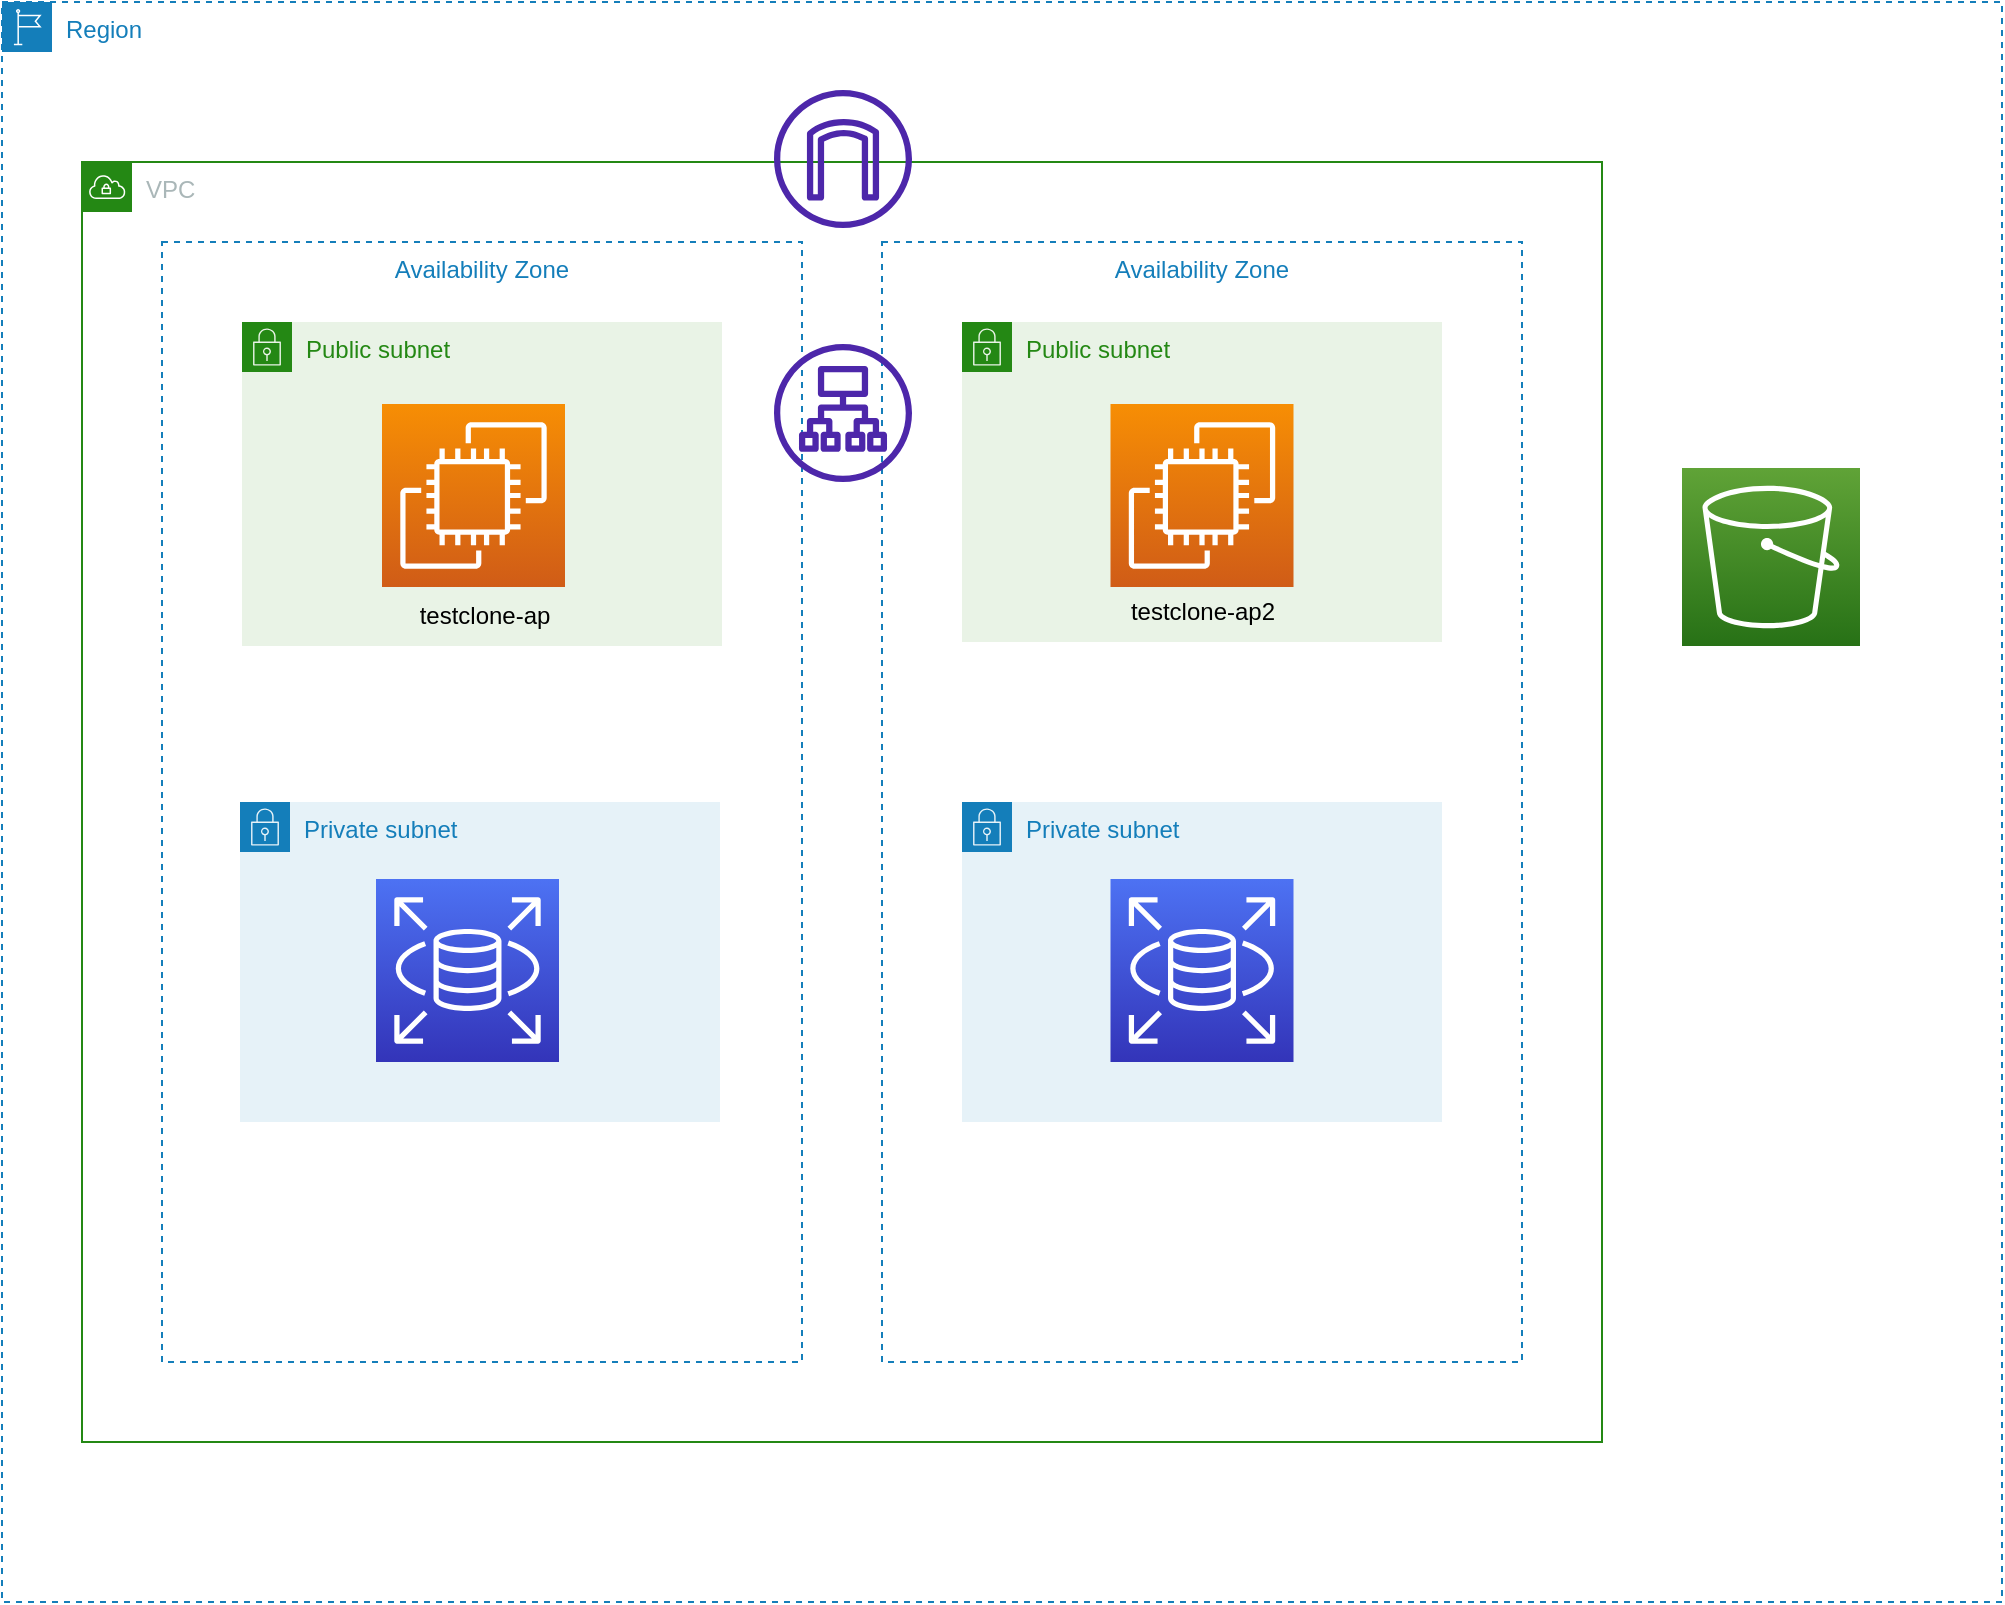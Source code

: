<mxfile version="20.8.23" type="github">
  <diagram name="ページ1" id="sHSYvjiJ6knxhTLz4v8N">
    <mxGraphModel dx="1134" dy="2065" grid="1" gridSize="10" guides="1" tooltips="1" connect="1" arrows="1" fold="1" page="1" pageScale="1" pageWidth="827" pageHeight="1169" math="0" shadow="0">
      <root>
        <mxCell id="0" />
        <mxCell id="1" parent="0" />
        <mxCell id="rfw2qn4iE51yjMJdKmak-20" value="Availability Zone" style="fillColor=none;strokeColor=#147EBA;dashed=1;verticalAlign=top;fontStyle=0;fontColor=#147EBA;" vertex="1" parent="1">
          <mxGeometry x="80" y="-1040" width="320" height="560" as="geometry" />
        </mxCell>
        <mxCell id="rfw2qn4iE51yjMJdKmak-21" value="Availability Zone" style="fillColor=none;strokeColor=#147EBA;dashed=1;verticalAlign=top;fontStyle=0;fontColor=#147EBA;" vertex="1" parent="1">
          <mxGeometry x="440" y="-1040" width="320" height="560" as="geometry" />
        </mxCell>
        <mxCell id="rfw2qn4iE51yjMJdKmak-23" value="Public subnet" style="points=[[0,0],[0.25,0],[0.5,0],[0.75,0],[1,0],[1,0.25],[1,0.5],[1,0.75],[1,1],[0.75,1],[0.5,1],[0.25,1],[0,1],[0,0.75],[0,0.5],[0,0.25]];outlineConnect=0;gradientColor=none;html=1;whiteSpace=wrap;fontSize=12;fontStyle=0;container=1;pointerEvents=0;collapsible=0;recursiveResize=0;shape=mxgraph.aws4.group;grIcon=mxgraph.aws4.group_security_group;grStroke=0;strokeColor=#248814;fillColor=#E9F3E6;verticalAlign=top;align=left;spacingLeft=30;fontColor=#248814;dashed=0;" vertex="1" parent="1">
          <mxGeometry x="480" y="-1000" width="240" height="160" as="geometry" />
        </mxCell>
        <mxCell id="rfw2qn4iE51yjMJdKmak-24" value="VPC" style="points=[[0,0],[0.25,0],[0.5,0],[0.75,0],[1,0],[1,0.25],[1,0.5],[1,0.75],[1,1],[0.75,1],[0.5,1],[0.25,1],[0,1],[0,0.75],[0,0.5],[0,0.25]];outlineConnect=0;gradientColor=none;html=1;whiteSpace=wrap;fontSize=12;fontStyle=0;container=1;pointerEvents=0;collapsible=0;recursiveResize=0;shape=mxgraph.aws4.group;grIcon=mxgraph.aws4.group_vpc;strokeColor=#248814;fillColor=none;verticalAlign=top;align=left;spacingLeft=30;fontColor=#AAB7B8;dashed=0;" vertex="1" parent="1">
          <mxGeometry x="40" y="-1080" width="760" height="640" as="geometry" />
        </mxCell>
        <mxCell id="rfw2qn4iE51yjMJdKmak-22" value="Public subnet" style="points=[[0,0],[0.25,0],[0.5,0],[0.75,0],[1,0],[1,0.25],[1,0.5],[1,0.75],[1,1],[0.75,1],[0.5,1],[0.25,1],[0,1],[0,0.75],[0,0.5],[0,0.25]];outlineConnect=0;gradientColor=none;html=1;whiteSpace=wrap;fontSize=12;fontStyle=0;container=1;pointerEvents=0;collapsible=0;recursiveResize=0;shape=mxgraph.aws4.group;grIcon=mxgraph.aws4.group_security_group;grStroke=0;strokeColor=#248814;fillColor=#E9F3E6;verticalAlign=top;align=left;spacingLeft=30;fontColor=#248814;dashed=0;" vertex="1" parent="rfw2qn4iE51yjMJdKmak-24">
          <mxGeometry x="80" y="80" width="240" height="162" as="geometry" />
        </mxCell>
        <mxCell id="rfw2qn4iE51yjMJdKmak-35" value="" style="sketch=0;points=[[0,0,0],[0.25,0,0],[0.5,0,0],[0.75,0,0],[1,0,0],[0,1,0],[0.25,1,0],[0.5,1,0],[0.75,1,0],[1,1,0],[0,0.25,0],[0,0.5,0],[0,0.75,0],[1,0.25,0],[1,0.5,0],[1,0.75,0]];outlineConnect=0;fontColor=#232F3E;gradientColor=#F78E04;gradientDirection=north;fillColor=#D05C17;strokeColor=#ffffff;dashed=0;verticalLabelPosition=bottom;verticalAlign=top;align=center;html=1;fontSize=12;fontStyle=0;aspect=fixed;shape=mxgraph.aws4.resourceIcon;resIcon=mxgraph.aws4.ec2;" vertex="1" parent="rfw2qn4iE51yjMJdKmak-22">
          <mxGeometry x="70" y="41" width="91.5" height="91.5" as="geometry" />
        </mxCell>
        <mxCell id="rfw2qn4iE51yjMJdKmak-39" value="testclone-ap" style="text;html=1;strokeColor=none;fillColor=none;align=center;verticalAlign=middle;whiteSpace=wrap;rounded=0;fontColor=#000000;labelBorderColor=none;labelBackgroundColor=none;" vertex="1" parent="rfw2qn4iE51yjMJdKmak-22">
          <mxGeometry x="82.75" y="132" width="77.25" height="30" as="geometry" />
        </mxCell>
        <mxCell id="rfw2qn4iE51yjMJdKmak-36" value="" style="sketch=0;points=[[0,0,0],[0.25,0,0],[0.5,0,0],[0.75,0,0],[1,0,0],[0,1,0],[0.25,1,0],[0.5,1,0],[0.75,1,0],[1,1,0],[0,0.25,0],[0,0.5,0],[0,0.75,0],[1,0.25,0],[1,0.5,0],[1,0.75,0]];outlineConnect=0;fontColor=#232F3E;gradientColor=#F78E04;gradientDirection=north;fillColor=#D05C17;strokeColor=#ffffff;dashed=0;verticalLabelPosition=bottom;verticalAlign=top;align=center;html=1;fontSize=12;fontStyle=0;aspect=fixed;shape=mxgraph.aws4.resourceIcon;resIcon=mxgraph.aws4.ec2;" vertex="1" parent="rfw2qn4iE51yjMJdKmak-24">
          <mxGeometry x="514.25" y="121" width="91.5" height="91.5" as="geometry" />
        </mxCell>
        <mxCell id="rfw2qn4iE51yjMJdKmak-32" value="Private subnet" style="points=[[0,0],[0.25,0],[0.5,0],[0.75,0],[1,0],[1,0.25],[1,0.5],[1,0.75],[1,1],[0.75,1],[0.5,1],[0.25,1],[0,1],[0,0.75],[0,0.5],[0,0.25]];outlineConnect=0;gradientColor=none;html=1;whiteSpace=wrap;fontSize=12;fontStyle=0;container=1;pointerEvents=0;collapsible=0;recursiveResize=0;shape=mxgraph.aws4.group;grIcon=mxgraph.aws4.group_security_group;grStroke=0;strokeColor=#147EBA;fillColor=#E6F2F8;verticalAlign=top;align=left;spacingLeft=30;fontColor=#147EBA;dashed=0;" vertex="1" parent="1">
          <mxGeometry x="480" y="-760" width="240" height="160" as="geometry" />
        </mxCell>
        <mxCell id="rfw2qn4iE51yjMJdKmak-34" value="" style="sketch=0;points=[[0,0,0],[0.25,0,0],[0.5,0,0],[0.75,0,0],[1,0,0],[0,1,0],[0.25,1,0],[0.5,1,0],[0.75,1,0],[1,1,0],[0,0.25,0],[0,0.5,0],[0,0.75,0],[1,0.25,0],[1,0.5,0],[1,0.75,0]];outlineConnect=0;fontColor=#232F3E;gradientColor=#4D72F3;gradientDirection=north;fillColor=#3334B9;strokeColor=#ffffff;dashed=0;verticalLabelPosition=bottom;verticalAlign=top;align=center;html=1;fontSize=12;fontStyle=0;aspect=fixed;shape=mxgraph.aws4.resourceIcon;resIcon=mxgraph.aws4.rds;" vertex="1" parent="rfw2qn4iE51yjMJdKmak-32">
          <mxGeometry x="74.25" y="38.5" width="91.5" height="91.5" as="geometry" />
        </mxCell>
        <mxCell id="rfw2qn4iE51yjMJdKmak-33" value="Private subnet" style="points=[[0,0],[0.25,0],[0.5,0],[0.75,0],[1,0],[1,0.25],[1,0.5],[1,0.75],[1,1],[0.75,1],[0.5,1],[0.25,1],[0,1],[0,0.75],[0,0.5],[0,0.25]];outlineConnect=0;gradientColor=none;html=1;whiteSpace=wrap;fontSize=12;fontStyle=0;container=1;pointerEvents=0;collapsible=0;recursiveResize=0;shape=mxgraph.aws4.group;grIcon=mxgraph.aws4.group_security_group;grStroke=0;strokeColor=#147EBA;fillColor=#E6F2F8;verticalAlign=top;align=left;spacingLeft=30;fontColor=#147EBA;dashed=0;" vertex="1" parent="1">
          <mxGeometry x="119" y="-760" width="240" height="160" as="geometry" />
        </mxCell>
        <mxCell id="rfw2qn4iE51yjMJdKmak-29" value="" style="sketch=0;points=[[0,0,0],[0.25,0,0],[0.5,0,0],[0.75,0,0],[1,0,0],[0,1,0],[0.25,1,0],[0.5,1,0],[0.75,1,0],[1,1,0],[0,0.25,0],[0,0.5,0],[0,0.75,0],[1,0.25,0],[1,0.5,0],[1,0.75,0]];outlineConnect=0;fontColor=#232F3E;gradientColor=#4D72F3;gradientDirection=north;fillColor=#3334B9;strokeColor=#ffffff;dashed=0;verticalLabelPosition=bottom;verticalAlign=top;align=center;html=1;fontSize=12;fontStyle=0;aspect=fixed;shape=mxgraph.aws4.resourceIcon;resIcon=mxgraph.aws4.rds;" vertex="1" parent="1">
          <mxGeometry x="187" y="-721.5" width="91.5" height="91.5" as="geometry" />
        </mxCell>
        <mxCell id="rfw2qn4iE51yjMJdKmak-38" value="" style="sketch=0;outlineConnect=0;fontColor=#232F3E;gradientColor=none;fillColor=#4D27AA;strokeColor=none;dashed=0;verticalLabelPosition=bottom;verticalAlign=top;align=center;html=1;fontSize=12;fontStyle=0;aspect=fixed;pointerEvents=1;shape=mxgraph.aws4.application_load_balancer;" vertex="1" parent="1">
          <mxGeometry x="386" y="-989" width="69" height="69" as="geometry" />
        </mxCell>
        <mxCell id="rfw2qn4iE51yjMJdKmak-40" value="testclone-ap2" style="text;html=1;strokeColor=none;fillColor=none;align=center;verticalAlign=middle;whiteSpace=wrap;rounded=0;fontColor=#000000;labelBorderColor=none;labelBackgroundColor=none;" vertex="1" parent="1">
          <mxGeometry x="562" y="-870" width="77.25" height="30" as="geometry" />
        </mxCell>
        <mxCell id="rfw2qn4iE51yjMJdKmak-41" value="" style="sketch=0;outlineConnect=0;fontColor=#232F3E;gradientColor=none;fillColor=#4D27AA;strokeColor=none;dashed=0;verticalLabelPosition=bottom;verticalAlign=top;align=center;html=1;fontSize=12;fontStyle=0;aspect=fixed;pointerEvents=1;shape=mxgraph.aws4.internet_gateway;labelBackgroundColor=none;labelBorderColor=none;" vertex="1" parent="1">
          <mxGeometry x="386" y="-1116" width="69" height="69" as="geometry" />
        </mxCell>
        <mxCell id="rfw2qn4iE51yjMJdKmak-42" value="Region" style="points=[[0,0],[0.25,0],[0.5,0],[0.75,0],[1,0],[1,0.25],[1,0.5],[1,0.75],[1,1],[0.75,1],[0.5,1],[0.25,1],[0,1],[0,0.75],[0,0.5],[0,0.25]];outlineConnect=0;gradientColor=none;html=1;whiteSpace=wrap;fontSize=12;fontStyle=0;container=1;pointerEvents=0;collapsible=0;recursiveResize=0;shape=mxgraph.aws4.group;grIcon=mxgraph.aws4.group_region;strokeColor=#147EBA;fillColor=none;verticalAlign=top;align=left;spacingLeft=30;fontColor=#147EBA;dashed=1;labelBackgroundColor=none;labelBorderColor=none;" vertex="1" parent="1">
          <mxGeometry y="-1160" width="1000" height="800" as="geometry" />
        </mxCell>
        <mxCell id="rfw2qn4iE51yjMJdKmak-43" value="" style="sketch=0;points=[[0,0,0],[0.25,0,0],[0.5,0,0],[0.75,0,0],[1,0,0],[0,1,0],[0.25,1,0],[0.5,1,0],[0.75,1,0],[1,1,0],[0,0.25,0],[0,0.5,0],[0,0.75,0],[1,0.25,0],[1,0.5,0],[1,0.75,0]];outlineConnect=0;fontColor=#232F3E;gradientColor=#60A337;gradientDirection=north;fillColor=#277116;strokeColor=#ffffff;dashed=0;verticalLabelPosition=bottom;verticalAlign=top;align=center;html=1;fontSize=12;fontStyle=0;aspect=fixed;shape=mxgraph.aws4.resourceIcon;resIcon=mxgraph.aws4.s3;labelBackgroundColor=none;labelBorderColor=none;" vertex="1" parent="rfw2qn4iE51yjMJdKmak-42">
          <mxGeometry x="840" y="233" width="89" height="89" as="geometry" />
        </mxCell>
      </root>
    </mxGraphModel>
  </diagram>
</mxfile>
